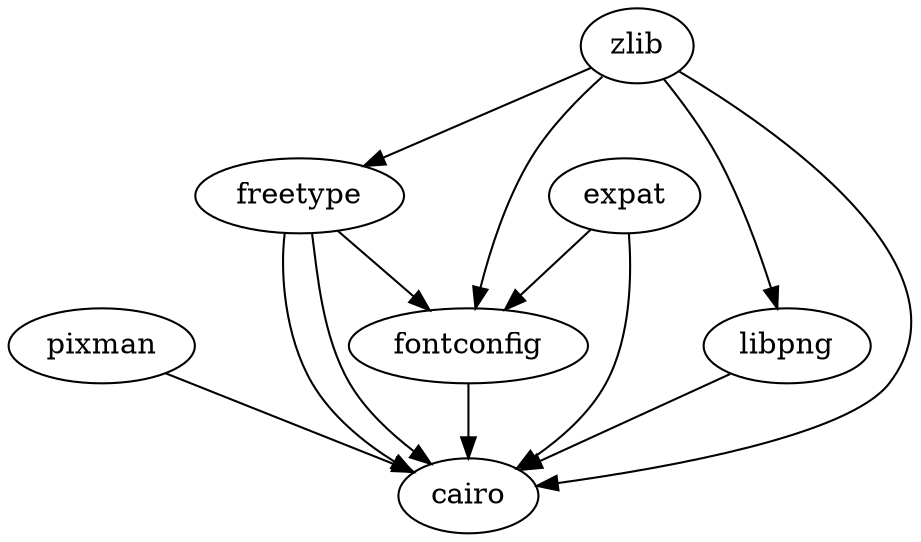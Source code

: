 /*
    dot cairo.dot -T pdf -o cairo.pdf
    dot cairo.dot -T svg -o cairo.svg
 */
digraph "Dependency Graph" {
    pixman -> cairo;
    fontconfig -> cairo;
    freetype -> cairo;
    libpng -> cairo;
    zlib -> cairo;
    expat -> cairo;
    freetype -> cairo;

    zlib -> freetype;
    zlib -> libpng;
    freetype -> fontconfig;
    zlib -> fontconfig;
    expat -> fontconfig;
}
